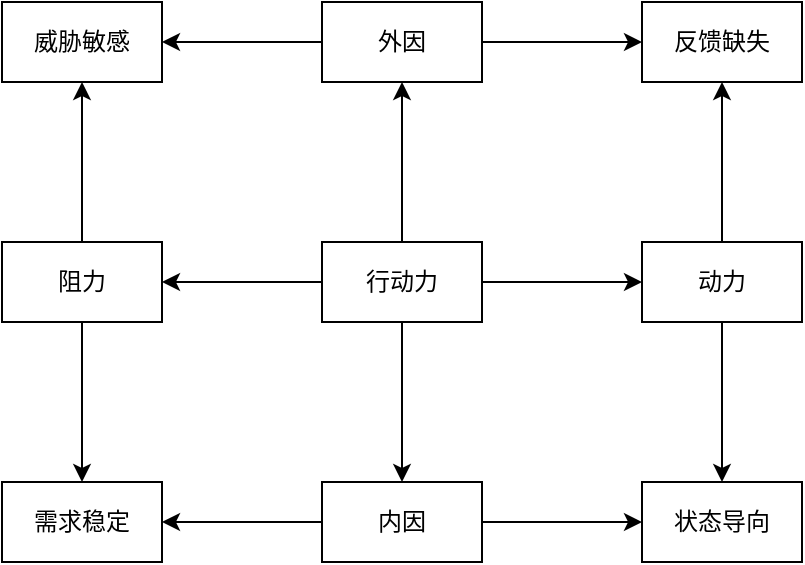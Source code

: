 <mxfile version="24.2.5" type="github">
  <diagram name="第 1 页" id="vPAC-lbi7IXhhZhDzlWc">
    <mxGraphModel dx="794" dy="506" grid="1" gridSize="10" guides="1" tooltips="1" connect="1" arrows="1" fold="1" page="1" pageScale="1" pageWidth="827" pageHeight="1169" math="0" shadow="0">
      <root>
        <mxCell id="0" />
        <mxCell id="1" parent="0" />
        <mxCell id="csPTqjcbhwxwPDnrBlrF-7" style="edgeStyle=orthogonalEdgeStyle;rounded=0;orthogonalLoop=1;jettySize=auto;html=1;entryX=0.5;entryY=1;entryDx=0;entryDy=0;" edge="1" parent="1" source="csPTqjcbhwxwPDnrBlrF-2" target="csPTqjcbhwxwPDnrBlrF-3">
          <mxGeometry relative="1" as="geometry" />
        </mxCell>
        <mxCell id="csPTqjcbhwxwPDnrBlrF-8" style="edgeStyle=orthogonalEdgeStyle;rounded=0;orthogonalLoop=1;jettySize=auto;html=1;entryX=1;entryY=0.5;entryDx=0;entryDy=0;" edge="1" parent="1" source="csPTqjcbhwxwPDnrBlrF-2" target="csPTqjcbhwxwPDnrBlrF-6">
          <mxGeometry relative="1" as="geometry" />
        </mxCell>
        <mxCell id="csPTqjcbhwxwPDnrBlrF-9" style="edgeStyle=orthogonalEdgeStyle;rounded=0;orthogonalLoop=1;jettySize=auto;html=1;" edge="1" parent="1" source="csPTqjcbhwxwPDnrBlrF-2" target="csPTqjcbhwxwPDnrBlrF-5">
          <mxGeometry relative="1" as="geometry" />
        </mxCell>
        <mxCell id="csPTqjcbhwxwPDnrBlrF-10" style="edgeStyle=orthogonalEdgeStyle;rounded=0;orthogonalLoop=1;jettySize=auto;html=1;" edge="1" parent="1" source="csPTqjcbhwxwPDnrBlrF-2" target="csPTqjcbhwxwPDnrBlrF-4">
          <mxGeometry relative="1" as="geometry" />
        </mxCell>
        <mxCell id="csPTqjcbhwxwPDnrBlrF-2" value="行动力" style="rounded=0;whiteSpace=wrap;html=1;" vertex="1" parent="1">
          <mxGeometry x="360" y="280" width="80" height="40" as="geometry" />
        </mxCell>
        <mxCell id="csPTqjcbhwxwPDnrBlrF-21" style="edgeStyle=orthogonalEdgeStyle;rounded=0;orthogonalLoop=1;jettySize=auto;html=1;entryX=0;entryY=0.5;entryDx=0;entryDy=0;" edge="1" parent="1" source="csPTqjcbhwxwPDnrBlrF-3" target="csPTqjcbhwxwPDnrBlrF-12">
          <mxGeometry relative="1" as="geometry" />
        </mxCell>
        <mxCell id="csPTqjcbhwxwPDnrBlrF-23" style="edgeStyle=orthogonalEdgeStyle;rounded=0;orthogonalLoop=1;jettySize=auto;html=1;" edge="1" parent="1" source="csPTqjcbhwxwPDnrBlrF-3" target="csPTqjcbhwxwPDnrBlrF-11">
          <mxGeometry relative="1" as="geometry" />
        </mxCell>
        <mxCell id="csPTqjcbhwxwPDnrBlrF-3" value="外因" style="rounded=0;whiteSpace=wrap;html=1;" vertex="1" parent="1">
          <mxGeometry x="360" y="160" width="80" height="40" as="geometry" />
        </mxCell>
        <mxCell id="csPTqjcbhwxwPDnrBlrF-19" style="edgeStyle=orthogonalEdgeStyle;rounded=0;orthogonalLoop=1;jettySize=auto;html=1;" edge="1" parent="1" source="csPTqjcbhwxwPDnrBlrF-4" target="csPTqjcbhwxwPDnrBlrF-13">
          <mxGeometry relative="1" as="geometry" />
        </mxCell>
        <mxCell id="csPTqjcbhwxwPDnrBlrF-20" style="edgeStyle=orthogonalEdgeStyle;rounded=0;orthogonalLoop=1;jettySize=auto;html=1;" edge="1" parent="1" source="csPTqjcbhwxwPDnrBlrF-4" target="csPTqjcbhwxwPDnrBlrF-12">
          <mxGeometry relative="1" as="geometry" />
        </mxCell>
        <mxCell id="csPTqjcbhwxwPDnrBlrF-4" value="动力" style="rounded=0;whiteSpace=wrap;html=1;" vertex="1" parent="1">
          <mxGeometry x="520" y="280" width="80" height="40" as="geometry" />
        </mxCell>
        <mxCell id="csPTqjcbhwxwPDnrBlrF-17" style="edgeStyle=orthogonalEdgeStyle;rounded=0;orthogonalLoop=1;jettySize=auto;html=1;entryX=1;entryY=0.5;entryDx=0;entryDy=0;" edge="1" parent="1" source="csPTqjcbhwxwPDnrBlrF-5" target="csPTqjcbhwxwPDnrBlrF-14">
          <mxGeometry relative="1" as="geometry" />
        </mxCell>
        <mxCell id="csPTqjcbhwxwPDnrBlrF-18" style="edgeStyle=orthogonalEdgeStyle;rounded=0;orthogonalLoop=1;jettySize=auto;html=1;" edge="1" parent="1" source="csPTqjcbhwxwPDnrBlrF-5" target="csPTqjcbhwxwPDnrBlrF-13">
          <mxGeometry relative="1" as="geometry" />
        </mxCell>
        <mxCell id="csPTqjcbhwxwPDnrBlrF-5" value="内因" style="rounded=0;whiteSpace=wrap;html=1;" vertex="1" parent="1">
          <mxGeometry x="360" y="400" width="80" height="40" as="geometry" />
        </mxCell>
        <mxCell id="csPTqjcbhwxwPDnrBlrF-16" style="edgeStyle=orthogonalEdgeStyle;rounded=0;orthogonalLoop=1;jettySize=auto;html=1;" edge="1" parent="1" source="csPTqjcbhwxwPDnrBlrF-6" target="csPTqjcbhwxwPDnrBlrF-14">
          <mxGeometry relative="1" as="geometry" />
        </mxCell>
        <mxCell id="csPTqjcbhwxwPDnrBlrF-22" style="edgeStyle=orthogonalEdgeStyle;rounded=0;orthogonalLoop=1;jettySize=auto;html=1;" edge="1" parent="1" source="csPTqjcbhwxwPDnrBlrF-6" target="csPTqjcbhwxwPDnrBlrF-11">
          <mxGeometry relative="1" as="geometry" />
        </mxCell>
        <mxCell id="csPTqjcbhwxwPDnrBlrF-6" value="阻力" style="rounded=0;whiteSpace=wrap;html=1;" vertex="1" parent="1">
          <mxGeometry x="200" y="280" width="80" height="40" as="geometry" />
        </mxCell>
        <mxCell id="csPTqjcbhwxwPDnrBlrF-11" value="威胁敏感" style="rounded=0;whiteSpace=wrap;html=1;" vertex="1" parent="1">
          <mxGeometry x="200" y="160" width="80" height="40" as="geometry" />
        </mxCell>
        <mxCell id="csPTqjcbhwxwPDnrBlrF-12" value="反馈缺失" style="rounded=0;whiteSpace=wrap;html=1;" vertex="1" parent="1">
          <mxGeometry x="520" y="160" width="80" height="40" as="geometry" />
        </mxCell>
        <mxCell id="csPTqjcbhwxwPDnrBlrF-13" value="状态导向" style="rounded=0;whiteSpace=wrap;html=1;" vertex="1" parent="1">
          <mxGeometry x="520" y="400" width="80" height="40" as="geometry" />
        </mxCell>
        <mxCell id="csPTqjcbhwxwPDnrBlrF-14" value="需求稳定" style="rounded=0;whiteSpace=wrap;html=1;" vertex="1" parent="1">
          <mxGeometry x="200" y="400" width="80" height="40" as="geometry" />
        </mxCell>
      </root>
    </mxGraphModel>
  </diagram>
</mxfile>
